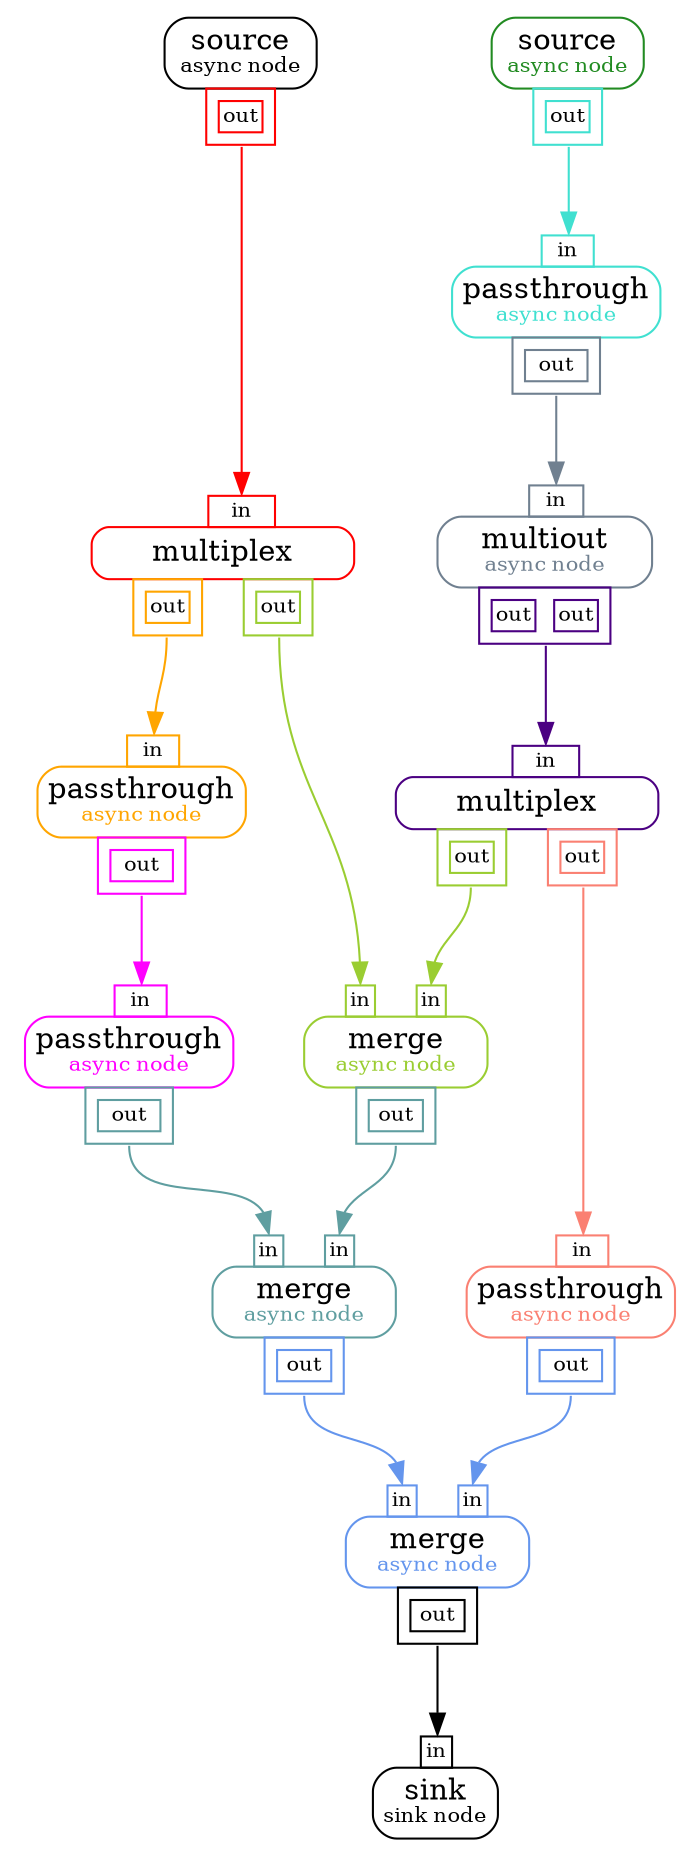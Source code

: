 digraph G{
	rankdir=TB
	node42595696 [shape=plaintext label=<
<TABLE BORDER="0" CELLBORDER="0" CELLSPACING="0" CELLPADDING="0"><TR><TD COLSPAN="1" BORDER="1" STYLE="ROUNDED" CELLPADDING="4" COLOR="black">source<BR/><FONT POINT-SIZE="10" COLOR="black">async node</FONT></TD></TR><TR><TD COLSPAN="1" BORDER="0"><TABLE BORDER="0" CELLBORDER="0" CELLSPACING="0" CELLPADDING="0" COLOR="red"><TR><TD WIDTH="20"></TD><TD BORDER="1" CELLPADDING="3" PORT="out42596064"><TABLE BORDER="0" CELLSPACING="2"><TR CELLPADDING="1"><TD BORDER="1" CELLPADDING="1"><FONT POINT-SIZE="10">out</FONT></TD></TR></TABLE></TD><TD WIDTH="20"></TD></TR></TABLE></TD></TR></TABLE>
>];
	node42596160 [shape=plaintext label=<
<TABLE BORDER="0" CELLBORDER="0" CELLSPACING="0" CELLPADDING="0"><TR><TD WIDTH="20"></TD><TD BORDER="1" CELLPADDING="1" PORT="in42596720" COLOR="red"><FONT POINT-SIZE="10">in</FONT></TD><TD WIDTH="20"></TD></TR><TR><TD COLSPAN="3" BORDER="1" STYLE="ROUNDED" CELLPADDING="4" COLOR="red">multiplex</TD></TR><TR><TD COLSPAN="3" BORDER="0"><TABLE BORDER="0" CELLBORDER="0" CELLSPACING="0" CELLPADDING="0"><TR><TD WIDTH="20"></TD><TD BORDER="1" CELLPADDING="3" PORT="out42596976" COLOR="orange"><TABLE BORDER="0" CELLSPACING="2"><TR CELLPADDING="1"><TD BORDER="1" CELLPADDING="1"><FONT POINT-SIZE="10">out</FONT></TD></TR></TABLE></TD><TD WIDTH="20"></TD><TD BORDER="1" CELLPADDING="3" PORT="out42597040" COLOR="yellowgreen"><TABLE BORDER="0" CELLSPACING="2"><TR CELLPADDING="1"><TD BORDER="1" CELLPADDING="1"><FONT POINT-SIZE="10">out</FONT></TD></TR></TABLE></TD><TD WIDTH="20"></TD></TR></TABLE></TD></TR></TABLE>
>];
	node42597152 [shape=plaintext label=<
<TABLE BORDER="0" CELLBORDER="0" CELLSPACING="0" CELLPADDING="0"><TR><TD COLSPAN="1" BORDER="1" STYLE="ROUNDED" CELLPADDING="4" COLOR="forestgreen">source<BR/><FONT POINT-SIZE="10" COLOR="forestgreen">async node</FONT></TD></TR><TR><TD COLSPAN="1" BORDER="0"><TABLE BORDER="0" CELLBORDER="0" CELLSPACING="0" CELLPADDING="0" COLOR="turquoise"><TR><TD WIDTH="20"></TD><TD BORDER="1" CELLPADDING="3" PORT="out42597520"><TABLE BORDER="0" CELLSPACING="2"><TR CELLPADDING="1"><TD BORDER="1" CELLPADDING="1"><FONT POINT-SIZE="10">out</FONT></TD></TR></TABLE></TD><TD WIDTH="20"></TD></TR></TABLE></TD></TR></TABLE>
>];
	node42597728 [shape=plaintext label=<
<TABLE BORDER="0" CELLBORDER="0" CELLSPACING="0" CELLPADDING="0"><TR><TD WIDTH="20"></TD><TD BORDER="1" CELLPADDING="1" PORT="in42598144" COLOR="orange"><FONT POINT-SIZE="10">in</FONT></TD><TD WIDTH="20"></TD></TR><TR><TD COLSPAN="3" BORDER="1" STYLE="ROUNDED" CELLPADDING="4" COLOR="orange">passthrough<BR/><FONT POINT-SIZE="10" COLOR="orange">async node</FONT></TD></TR><TR><TD COLSPAN="3" BORDER="0"><TABLE BORDER="0" CELLBORDER="0" CELLSPACING="0" CELLPADDING="0" COLOR="fuchsia"><TR><TD WIDTH="20"></TD><TD BORDER="1" CELLPADDING="3" PORT="out42598048"><TABLE BORDER="0" CELLSPACING="2"><TR CELLPADDING="1"><TD BORDER="1" CELLPADDING="1"><FONT POINT-SIZE="10">out</FONT></TD></TR></TABLE></TD><TD WIDTH="20"></TD></TR></TABLE></TD></TR></TABLE>
>];
	node42598304 [shape=plaintext label=<
<TABLE BORDER="0" CELLBORDER="0" CELLSPACING="0" CELLPADDING="0"><TR><TD WIDTH="20"></TD><TD BORDER="1" CELLPADDING="1" PORT="in42598720" COLOR="fuchsia"><FONT POINT-SIZE="10">in</FONT></TD><TD WIDTH="20"></TD></TR><TR><TD COLSPAN="3" BORDER="1" STYLE="ROUNDED" CELLPADDING="4" COLOR="fuchsia">passthrough<BR/><FONT POINT-SIZE="10" COLOR="fuchsia">async node</FONT></TD></TR><TR><TD COLSPAN="3" BORDER="0"><TABLE BORDER="0" CELLBORDER="0" CELLSPACING="0" CELLPADDING="0" COLOR="cadetblue"><TR><TD WIDTH="20"></TD><TD BORDER="1" CELLPADDING="3" PORT="out42598624"><TABLE BORDER="0" CELLSPACING="2"><TR CELLPADDING="1"><TD BORDER="1" CELLPADDING="1"><FONT POINT-SIZE="10">out</FONT></TD></TR></TABLE></TD><TD WIDTH="20"></TD></TR></TABLE></TD></TR></TABLE>
>];
	node42598880 [shape=plaintext label=<
<TABLE BORDER="0" CELLBORDER="0" CELLSPACING="0" CELLPADDING="0"><TR><TD WIDTH="20"></TD><TD BORDER="1" CELLPADDING="1" PORT="in42599248" COLOR="turquoise"><FONT POINT-SIZE="10">in</FONT></TD><TD WIDTH="20"></TD></TR><TR><TD COLSPAN="3" BORDER="1" STYLE="ROUNDED" CELLPADDING="4" COLOR="turquoise">passthrough<BR/><FONT POINT-SIZE="10" COLOR="turquoise">async node</FONT></TD></TR><TR><TD COLSPAN="3" BORDER="0"><TABLE BORDER="0" CELLBORDER="0" CELLSPACING="0" CELLPADDING="0" COLOR="slategray"><TR><TD WIDTH="20"></TD><TD BORDER="1" CELLPADDING="3" PORT="out42597616"><TABLE BORDER="0" CELLSPACING="2"><TR CELLPADDING="1"><TD BORDER="1" CELLPADDING="1"><FONT POINT-SIZE="10">out</FONT></TD></TR></TABLE></TD><TD WIDTH="20"></TD></TR></TABLE></TD></TR></TABLE>
>];
	node42599408 [shape=plaintext label=<
<TABLE BORDER="0" CELLBORDER="0" CELLSPACING="0" CELLPADDING="0"><TR><TD WIDTH="20"></TD><TD BORDER="1" CELLPADDING="1" PORT="in42599824" COLOR="salmon"><FONT POINT-SIZE="10">in</FONT></TD><TD WIDTH="20"></TD></TR><TR><TD COLSPAN="3" BORDER="1" STYLE="ROUNDED" CELLPADDING="4" COLOR="salmon">passthrough<BR/><FONT POINT-SIZE="10" COLOR="salmon">async node</FONT></TD></TR><TR><TD COLSPAN="3" BORDER="0"><TABLE BORDER="0" CELLBORDER="0" CELLSPACING="0" CELLPADDING="0" COLOR="cornflowerblue"><TR><TD WIDTH="20"></TD><TD BORDER="1" CELLPADDING="3" PORT="out42599728"><TABLE BORDER="0" CELLSPACING="2"><TR CELLPADDING="1"><TD BORDER="1" CELLPADDING="1"><FONT POINT-SIZE="10">out</FONT></TD></TR></TABLE></TD><TD WIDTH="20"></TD></TR></TABLE></TD></TR></TABLE>
>];
	node42599984 [shape=plaintext label=<
<TABLE BORDER="0" CELLBORDER="0" CELLSPACING="0" CELLPADDING="0"><TR><TD WIDTH="20"></TD><TD BORDER="1" CELLPADDING="1" PORT="in42600400" COLOR="cadetblue"><FONT POINT-SIZE="10">in</FONT></TD><TD WIDTH="20"></TD><TD BORDER="1" CELLPADDING="1" PORT="in42600496" COLOR="cadetblue"><FONT POINT-SIZE="10">in</FONT></TD><TD WIDTH="20"></TD></TR><TR><TD COLSPAN="5" BORDER="1" STYLE="ROUNDED" CELLPADDING="4" COLOR="cadetblue">merge<BR/><FONT POINT-SIZE="10" COLOR="cadetblue">async node</FONT></TD></TR><TR><TD COLSPAN="5" BORDER="0"><TABLE BORDER="0" CELLBORDER="0" CELLSPACING="0" CELLPADDING="0" COLOR="cornflowerblue"><TR><TD WIDTH="20"></TD><TD BORDER="1" CELLPADDING="3" PORT="out42600304"><TABLE BORDER="0" CELLSPACING="2"><TR CELLPADDING="1"><TD BORDER="1" CELLPADDING="1"><FONT POINT-SIZE="10">out</FONT></TD></TR></TABLE></TD><TD WIDTH="20"></TD></TR></TABLE></TD></TR></TABLE>
>];
	node42600656 [shape=plaintext label=<
<TABLE BORDER="0" CELLBORDER="0" CELLSPACING="0" CELLPADDING="0"><TR><TD WIDTH="20"></TD><TD BORDER="1" CELLPADDING="1" PORT="in42601216" COLOR="cornflowerblue"><FONT POINT-SIZE="10">in</FONT></TD><TD WIDTH="20"></TD><TD BORDER="1" CELLPADDING="1" PORT="in42601312" COLOR="cornflowerblue"><FONT POINT-SIZE="10">in</FONT></TD><TD WIDTH="20"></TD></TR><TR><TD COLSPAN="5" BORDER="1" STYLE="ROUNDED" CELLPADDING="4" COLOR="cornflowerblue">merge<BR/><FONT POINT-SIZE="10" COLOR="cornflowerblue">async node</FONT></TD></TR><TR><TD COLSPAN="5" BORDER="0"><TABLE BORDER="0" CELLBORDER="0" CELLSPACING="0" CELLPADDING="0" COLOR="black"><TR><TD WIDTH="20"></TD><TD BORDER="1" CELLPADDING="3" PORT="out42600976"><TABLE BORDER="0" CELLSPACING="2"><TR CELLPADDING="1"><TD BORDER="1" CELLPADDING="1"><FONT POINT-SIZE="10">out</FONT></TD></TR></TABLE></TD><TD WIDTH="20"></TD></TR></TABLE></TD></TR></TABLE>
>];
	node42601472 [shape=plaintext label=<
<TABLE BORDER="0" CELLBORDER="0" CELLSPACING="0" CELLPADDING="0"><TR><TD WIDTH="20"></TD><TD BORDER="1" CELLPADDING="1" PORT="in42601888" COLOR="yellowgreen"><FONT POINT-SIZE="10">in</FONT></TD><TD WIDTH="20"></TD><TD BORDER="1" CELLPADDING="1" PORT="in42601984" COLOR="yellowgreen"><FONT POINT-SIZE="10">in</FONT></TD><TD WIDTH="20"></TD></TR><TR><TD COLSPAN="5" BORDER="1" STYLE="ROUNDED" CELLPADDING="4" COLOR="yellowgreen">merge<BR/><FONT POINT-SIZE="10" COLOR="yellowgreen">async node</FONT></TD></TR><TR><TD COLSPAN="5" BORDER="0"><TABLE BORDER="0" CELLBORDER="0" CELLSPACING="0" CELLPADDING="0" COLOR="cadetblue"><TR><TD WIDTH="20"></TD><TD BORDER="1" CELLPADDING="3" PORT="out42601792"><TABLE BORDER="0" CELLSPACING="2"><TR CELLPADDING="1"><TD BORDER="1" CELLPADDING="1"><FONT POINT-SIZE="10">out</FONT></TD></TR></TABLE></TD><TD WIDTH="20"></TD></TR></TABLE></TD></TR></TABLE>
>];
	node42602144 [shape=plaintext label=<
<TABLE BORDER="0" CELLBORDER="0" CELLSPACING="0" CELLPADDING="0"><TR><TD WIDTH="20"></TD><TD BORDER="1" CELLPADDING="1" PORT="in42602560" COLOR="slategray"><FONT POINT-SIZE="10">in</FONT></TD><TD WIDTH="20"></TD></TR><TR><TD COLSPAN="3" BORDER="1" STYLE="ROUNDED" CELLPADDING="4" COLOR="slategray">multiout<BR/><FONT POINT-SIZE="10" COLOR="slategray">async node</FONT></TD></TR><TR><TD COLSPAN="3" BORDER="0"><TABLE BORDER="0" CELLBORDER="0" CELLSPACING="0" CELLPADDING="0" COLOR="indigo"><TR><TD WIDTH="20"></TD><TD BORDER="1" CELLPADDING="3" PORT="out42602464"><TABLE BORDER="0" CELLSPACING="2"><TR CELLPADDING="1"><TD BORDER="1" CELLPADDING="1"><FONT POINT-SIZE="10">out</FONT></TD><TD WIDTH="5"></TD><TD BORDER="1" CELLPADDING="1"><FONT POINT-SIZE="10">out</FONT></TD></TR></TABLE></TD><TD WIDTH="20"></TD></TR></TABLE></TD></TR></TABLE>
>];
	node42602656 [shape=plaintext label=<
<TABLE BORDER="0" CELLBORDER="0" CELLSPACING="0" CELLPADDING="0"><TR><TD WIDTH="20"></TD><TD BORDER="1" CELLPADDING="1" PORT="in42603216" COLOR="indigo"><FONT POINT-SIZE="10">in</FONT></TD><TD WIDTH="20"></TD></TR><TR><TD COLSPAN="3" BORDER="1" STYLE="ROUNDED" CELLPADDING="4" COLOR="indigo">multiplex</TD></TR><TR><TD COLSPAN="3" BORDER="0"><TABLE BORDER="0" CELLBORDER="0" CELLSPACING="0" CELLPADDING="0"><TR><TD WIDTH="20"></TD><TD BORDER="1" CELLPADDING="3" PORT="out42603536" COLOR="yellowgreen"><TABLE BORDER="0" CELLSPACING="2"><TR CELLPADDING="1"><TD BORDER="1" CELLPADDING="1"><FONT POINT-SIZE="10">out</FONT></TD></TR></TABLE></TD><TD WIDTH="20"></TD><TD BORDER="1" CELLPADDING="3" PORT="out42603600" COLOR="salmon"><TABLE BORDER="0" CELLSPACING="2"><TR CELLPADDING="1"><TD BORDER="1" CELLPADDING="1"><FONT POINT-SIZE="10">out</FONT></TD></TR></TABLE></TD><TD WIDTH="20"></TD></TR></TABLE></TD></TR></TABLE>
>];
	node42603712 [shape=plaintext label=<
<TABLE BORDER="0" CELLBORDER="0" CELLSPACING="0" CELLPADDING="0"><TR><TD WIDTH="20"></TD><TD BORDER="1" CELLPADDING="1" PORT="in42603968" COLOR="black"><FONT POINT-SIZE="10">in</FONT></TD><TD WIDTH="20"></TD></TR><TR><TD COLSPAN="3" BORDER="1" STYLE="ROUNDED" CELLPADDING="4" COLOR="black">sink<BR/><FONT POINT-SIZE="10" COLOR="black">sink node</FONT></TD></TR></TABLE>
>];
	node42595696:out42596064 -> node42596160:in42596720 [color=red];
	node42596160:out42596976 -> node42597728:in42598144 [color=orange];
	node42597728:out42598048 -> node42598304:in42598720 [color=fuchsia];
	node42597152:out42597520 -> node42598880:in42599248 [color=turquoise];
	node42602656:out42603600 -> node42599408:in42599824 [color=salmon];
	node42598304:out42598624 -> node42599984:in42600400 [color=cadetblue];
	node42601472:out42601792 -> node42599984:in42600496 [color=cadetblue];
	node42599984:out42600304 -> node42600656:in42601216 [color=cornflowerblue];
	node42599408:out42599728 -> node42600656:in42601312 [color=cornflowerblue];
	node42596160:out42597040 -> node42601472:in42601888 [color=yellowgreen];
	node42602656:out42603536 -> node42601472:in42601984 [color=yellowgreen];
	node42598880:out42597616 -> node42602144:in42602560 [color=slategray];
	node42602144:out42602464 -> node42602656:in42603216 [color=indigo];
	node42600656:out42600976 -> node42603712:in42603968 [color=black];
	{rank=source; node42595696 node42597152}
	{rank=sink; node42603712}
}